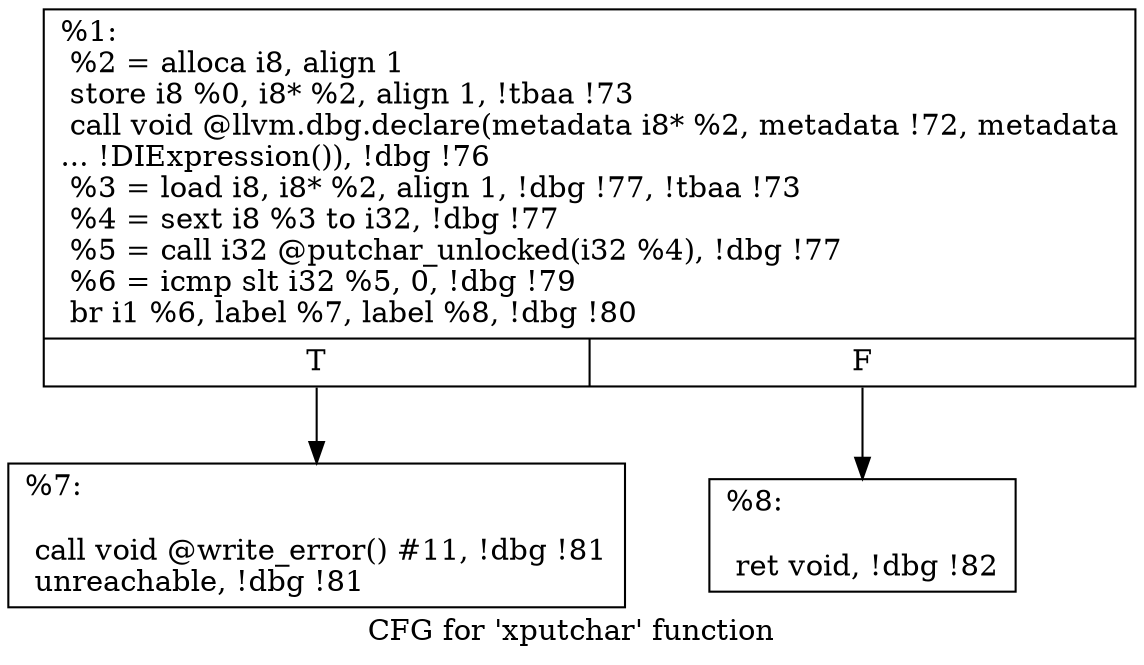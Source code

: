 digraph "CFG for 'xputchar' function" {
	label="CFG for 'xputchar' function";

	Node0x22c6c00 [shape=record,label="{%1:\l  %2 = alloca i8, align 1\l  store i8 %0, i8* %2, align 1, !tbaa !73\l  call void @llvm.dbg.declare(metadata i8* %2, metadata !72, metadata\l... !DIExpression()), !dbg !76\l  %3 = load i8, i8* %2, align 1, !dbg !77, !tbaa !73\l  %4 = sext i8 %3 to i32, !dbg !77\l  %5 = call i32 @putchar_unlocked(i32 %4), !dbg !77\l  %6 = icmp slt i32 %5, 0, !dbg !79\l  br i1 %6, label %7, label %8, !dbg !80\l|{<s0>T|<s1>F}}"];
	Node0x22c6c00:s0 -> Node0x22c6c80;
	Node0x22c6c00:s1 -> Node0x22c6cd0;
	Node0x22c6c80 [shape=record,label="{%7:\l\l  call void @write_error() #11, !dbg !81\l  unreachable, !dbg !81\l}"];
	Node0x22c6cd0 [shape=record,label="{%8:\l\l  ret void, !dbg !82\l}"];
}
